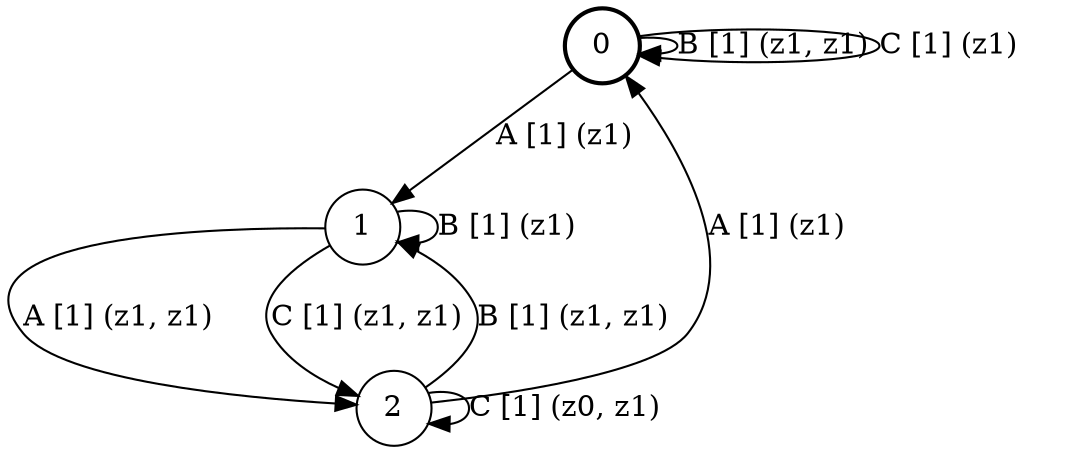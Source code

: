 # generated file, don't try to modify
# command: dot -Tpng <filename> > tree.png
digraph Automaton {
    node [shape = circle];
    0 [style = "bold"];
    0 -> 1 [label = "A [1] (z1) "];
    0 -> 0 [label = "B [1] (z1, z1) "];
    0 -> 0 [label = "C [1] (z1) "];
    1 -> 2 [label = "A [1] (z1, z1) "];
    1 -> 1 [label = "B [1] (z1) "];
    1 -> 2 [label = "C [1] (z1, z1) "];
    2 -> 0 [label = "A [1] (z1) "];
    2 -> 1 [label = "B [1] (z1, z1) "];
    2 -> 2 [label = "C [1] (z0, z1) "];
}
